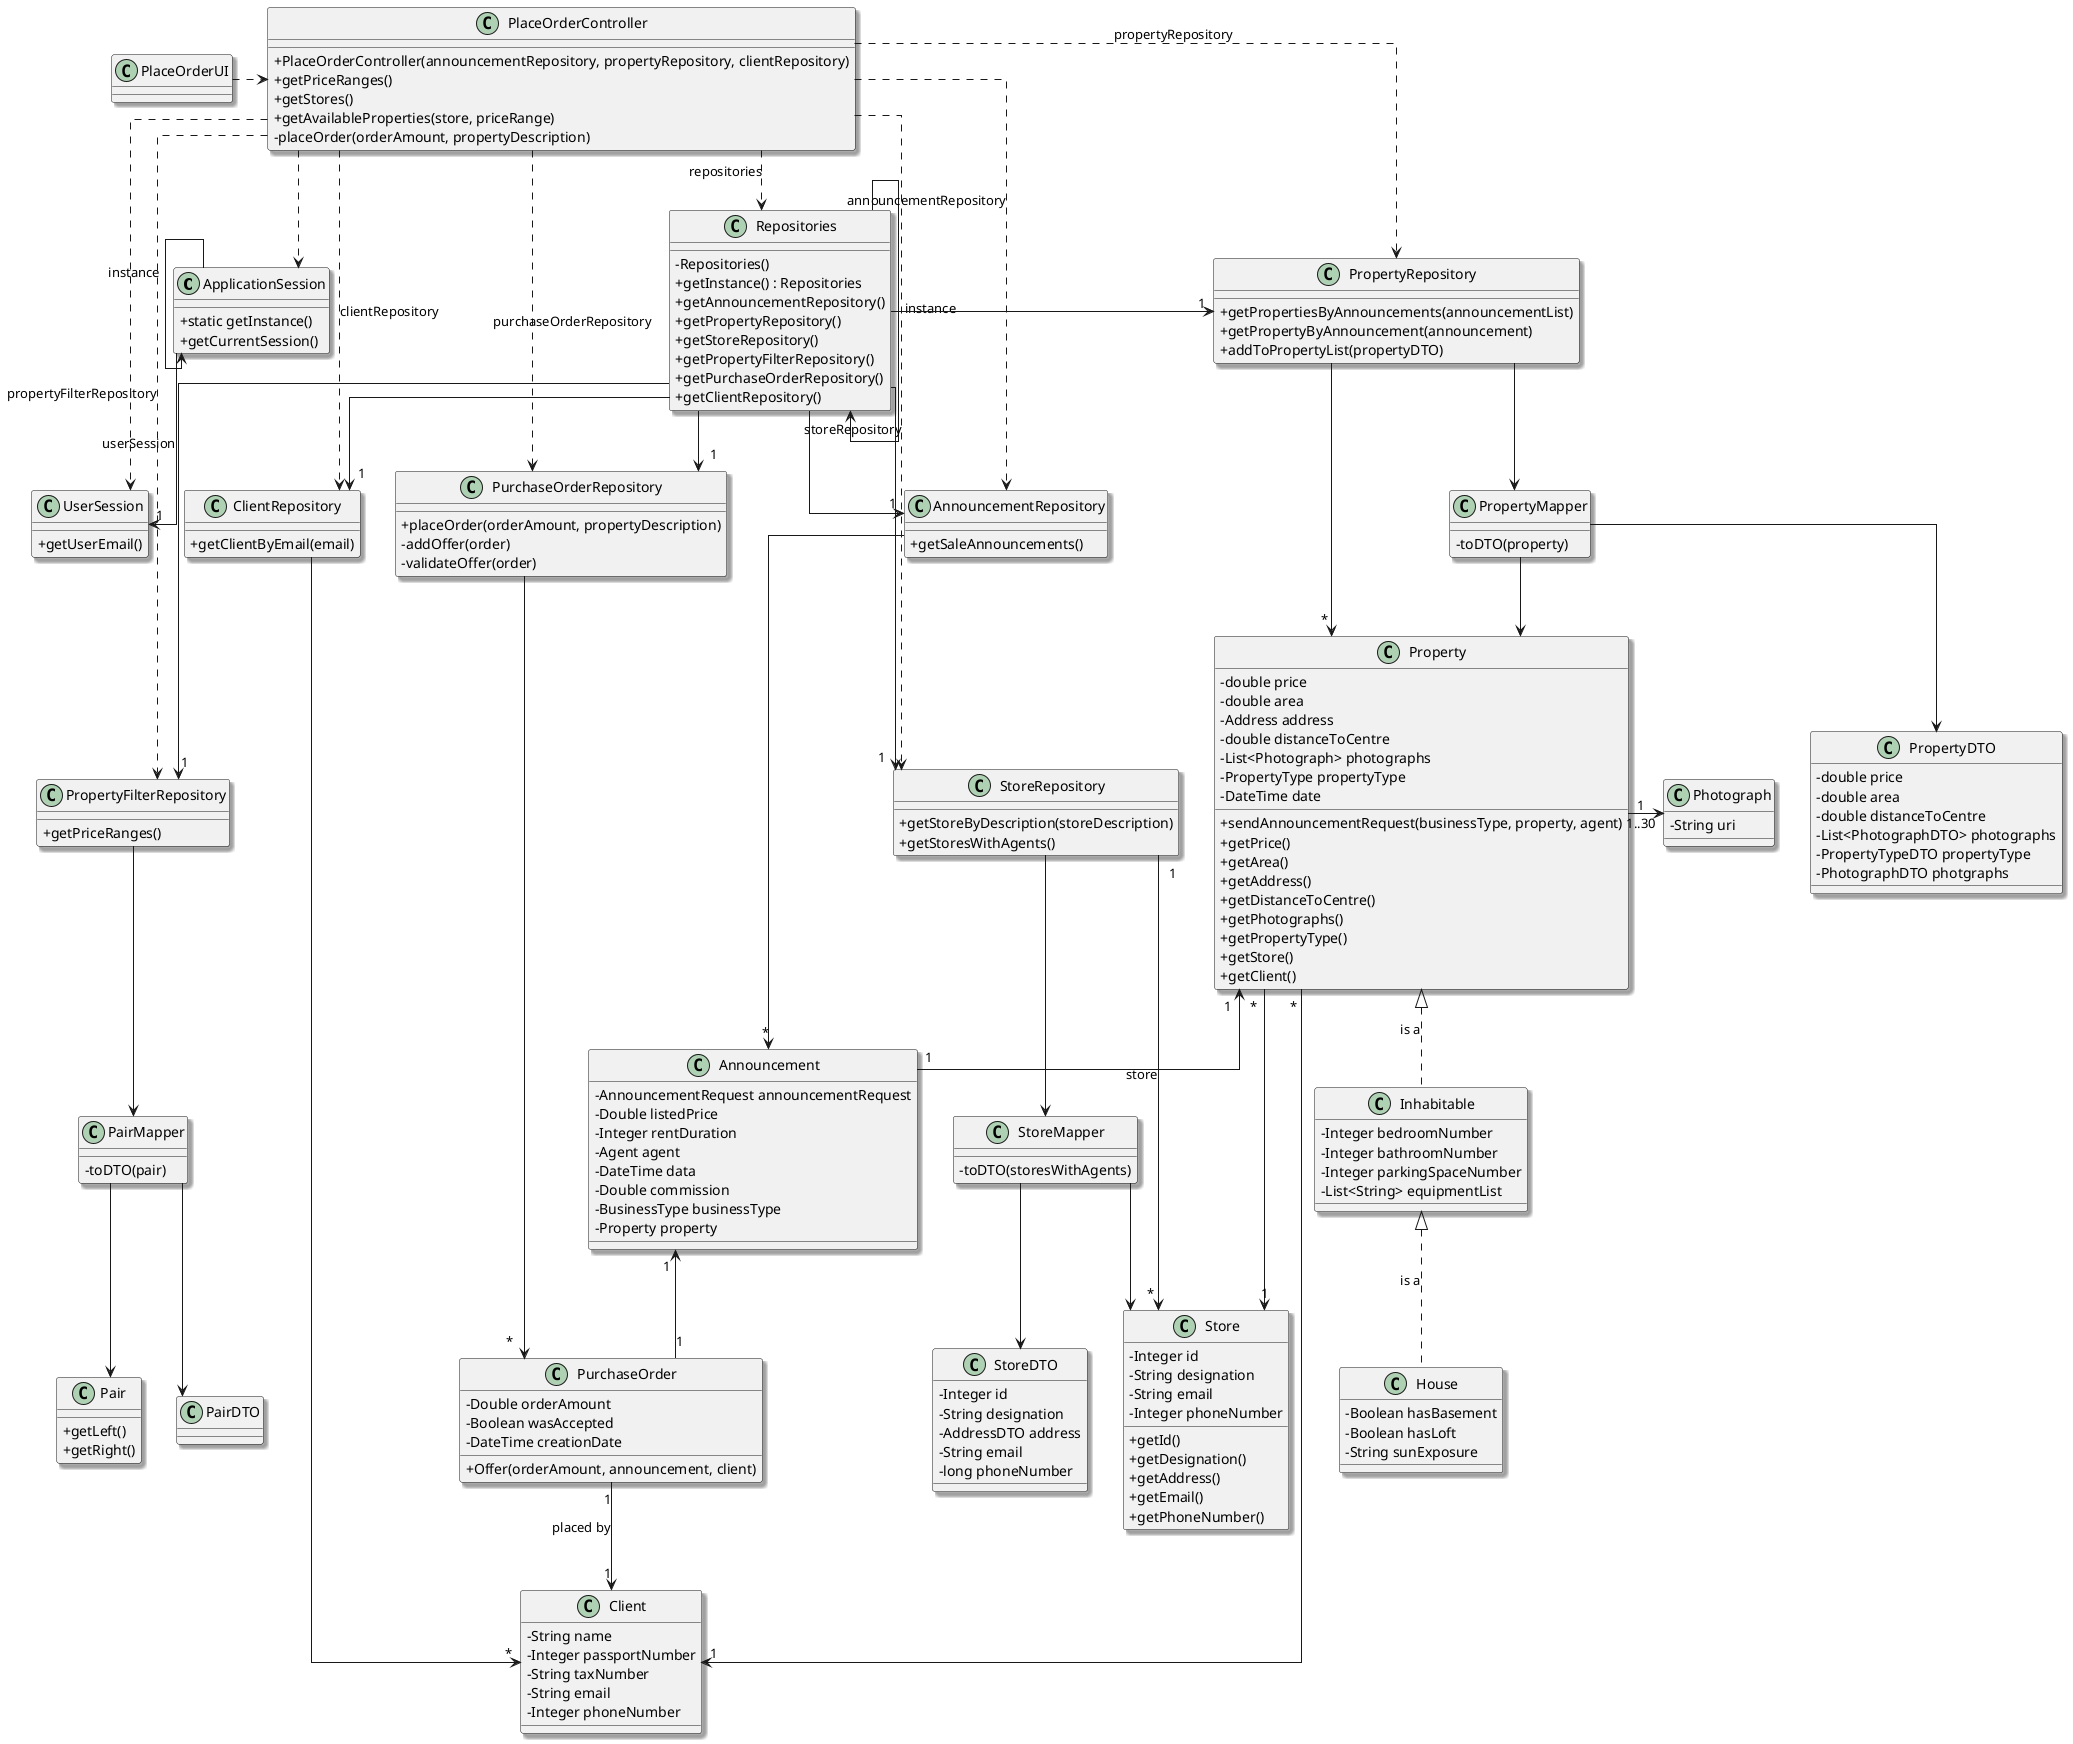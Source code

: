 @startuml
'skinparam monochrome true
skinparam packageStyle rectangle
skinparam shadowing true
skinparam linetype ortho
'skinparam linetype orto

skinparam classAttributeIconSize 0

'left to right direction

class ApplicationSession
{
    + static getInstance()
    + getCurrentSession()
}

class UserSession
{
    + getUserEmail()
}



class PropertyRepository {
    + getPropertiesByAnnouncements(announcementList)
    + getPropertyByAnnouncement(announcement)
    + addToPropertyList(propertyDTO)
}

class PropertyFilterRepository {
    + getPriceRanges()
}


class ClientRepository {
    + getClientByEmail(email)
}

class AnnouncementRepository {
     +getSaleAnnouncements()
}
class PurchaseOrderRepository {
    + placeOrder(orderAmount, propertyDescription)
    - addOffer(order)
    - validateOffer(order)
}
class Client {
    - String name
    - Integer passportNumber
    - String taxNumber
    - String email
    - Integer phoneNumber
}
class Pair{
    +getLeft()
    +getRight()
}
class Repositories {
    - Repositories()
    + getInstance() : Repositories
    + getAnnouncementRepository()
    + getPropertyRepository()
    + getStoreRepository()
    + getPropertyFilterRepository()
    + getPurchaseOrderRepository()
    + getClientRepository()
}
class StoreRepository{
    + getStoreByDescription(storeDescription)
    + getStoresWithAgents()
}
class PlaceOrderController {
    + PlaceOrderController(announcementRepository, propertyRepository, clientRepository)
    + getPriceRanges()
    + getStores()
    + getAvailableProperties(store, priceRange)
    - placeOrder(orderAmount, propertyDescription)
}
class Property {
    - double price
    - double area
    - Address address
    - double distanceToCentre
    - List<Photograph> photographs
    - PropertyType propertyType
    - DateTime date
    + sendAnnouncementRequest(businessType, property, agent)
    + getPrice()
    + getArea()
    + getAddress()
    +getDistanceToCentre()
    +getPhotographs()
    +getPropertyType()
    +getStore()
    +getClient()
}
class Inhabitable {
    - Integer bedroomNumber
    - Integer bathroomNumber
    - Integer parkingSpaceNumber
    - List<String> equipmentList
}
class Photograph {
    -String uri
}
class House {
    - Boolean hasBasement
    - Boolean hasLoft
    - String sunExposure
}

class Announcement{
    - AnnouncementRequest announcementRequest
    - Double listedPrice
    - Integer rentDuration
    - Agent agent
    - DateTime data
    - Double commission
    - BusinessType businessType
    - Property property

}
class PlaceOrderUI {
}

class PurchaseOrder {
    - Double orderAmount
    - Boolean wasAccepted
    - DateTime creationDate
    + Offer(orderAmount, announcement, client)
}

class Store {
    - Integer id
    - String designation
    - String email
    - Integer phoneNumber
    + getId()
    +getDesignation()
    +getAddress()
    +getEmail()
    +getPhoneNumber()
}
class StoreDTO{
 -Integer id
 -String designation
 -AddressDTO address
 -String email
 -long phoneNumber

}
class PropertyDTO{
 -double price
 -double area
-double distanceToCentre
-List<PhotographDTO> photographs
-PropertyTypeDTO propertyType
-PhotographDTO photgraphs

}
class StoreMapper {
    -toDTO(storesWithAgents)
}
class PropertyMapper{
    -toDTO(property)
}
class PairMapper{
    -toDTO(pair)
}
Repositories -> Repositories : instance
ApplicationSession -> ApplicationSession : instance

PlaceOrderUI .> PlaceOrderController

PlaceOrderController ..> Repositories : repositories

Repositories -> "1" PropertyRepository

Property"1" <-- "1"Announcement
Announcement"1" <-- "1"PurchaseOrder
PurchaseOrder"1" --> "1"Client : placed by
PlaceOrderController ..> PropertyRepository : propertyRepository
PlaceOrderController ..> AnnouncementRepository : announcementRepository
PlaceOrderController ..> PurchaseOrderRepository : purchaseOrderRepository
PlaceOrderController ..> ClientRepository : clientRepository
PlaceOrderController ....> PropertyFilterRepository : propertyFilterRepository
PlaceOrderController ....> StoreRepository : storeRepository
StoreRepository --> StoreMapper
StoreMapper --> StoreDTO
StoreMapper --> Store
PropertyFilterRepository --> PairMapper
PairMapper --> PairDTO
PairMapper --> Pair
PropertyRepository --> PropertyMapper
PropertyMapper --> PropertyDTO
PropertyMapper --> Property
Property "*" --> "1" Client

Repositories --> "1" AnnouncementRepository
Repositories --> "1" PurchaseOrderRepository
Repositories --> "1" ClientRepository
Repositories ---> "1" StoreRepository
Repositories ---> "1" PropertyFilterRepository

AnnouncementRepository --> "*" Announcement
PurchaseOrderRepository --> "*" PurchaseOrder
PropertyRepository --> "*" Property
ClientRepository --> "*" Client
ApplicationSession --> "1" UserSession : userSession
StoreRepository "1" ---> "*" Store : store
Property "*" ---> "1" Store
Property "1" -> "1..30" Photograph
PlaceOrderController ..> ApplicationSession
PlaceOrderController ..> UserSession
'Property <|... Land : is a
Property <|.. Inhabitable : is a
'Inhabitable <|.. Apartment : is a
Inhabitable <|.. House : is a

@enduml